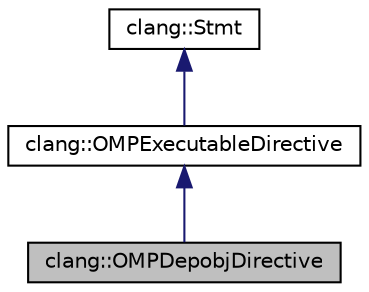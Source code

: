 digraph "clang::OMPDepobjDirective"
{
 // LATEX_PDF_SIZE
  bgcolor="transparent";
  edge [fontname="Helvetica",fontsize="10",labelfontname="Helvetica",labelfontsize="10"];
  node [fontname="Helvetica",fontsize="10",shape=record];
  Node1 [label="clang::OMPDepobjDirective",height=0.2,width=0.4,color="black", fillcolor="grey75", style="filled", fontcolor="black",tooltip="This represents '#pragma omp depobj' directive."];
  Node2 -> Node1 [dir="back",color="midnightblue",fontsize="10",style="solid",fontname="Helvetica"];
  Node2 [label="clang::OMPExecutableDirective",height=0.2,width=0.4,color="black",URL="$classclang_1_1OMPExecutableDirective.html",tooltip="This is a basic class for representing single OpenMP executable directive."];
  Node3 -> Node2 [dir="back",color="midnightblue",fontsize="10",style="solid",fontname="Helvetica"];
  Node3 [label="clang::Stmt",height=0.2,width=0.4,color="black",URL="$classclang_1_1Stmt.html",tooltip="Stmt - This represents one statement."];
}
